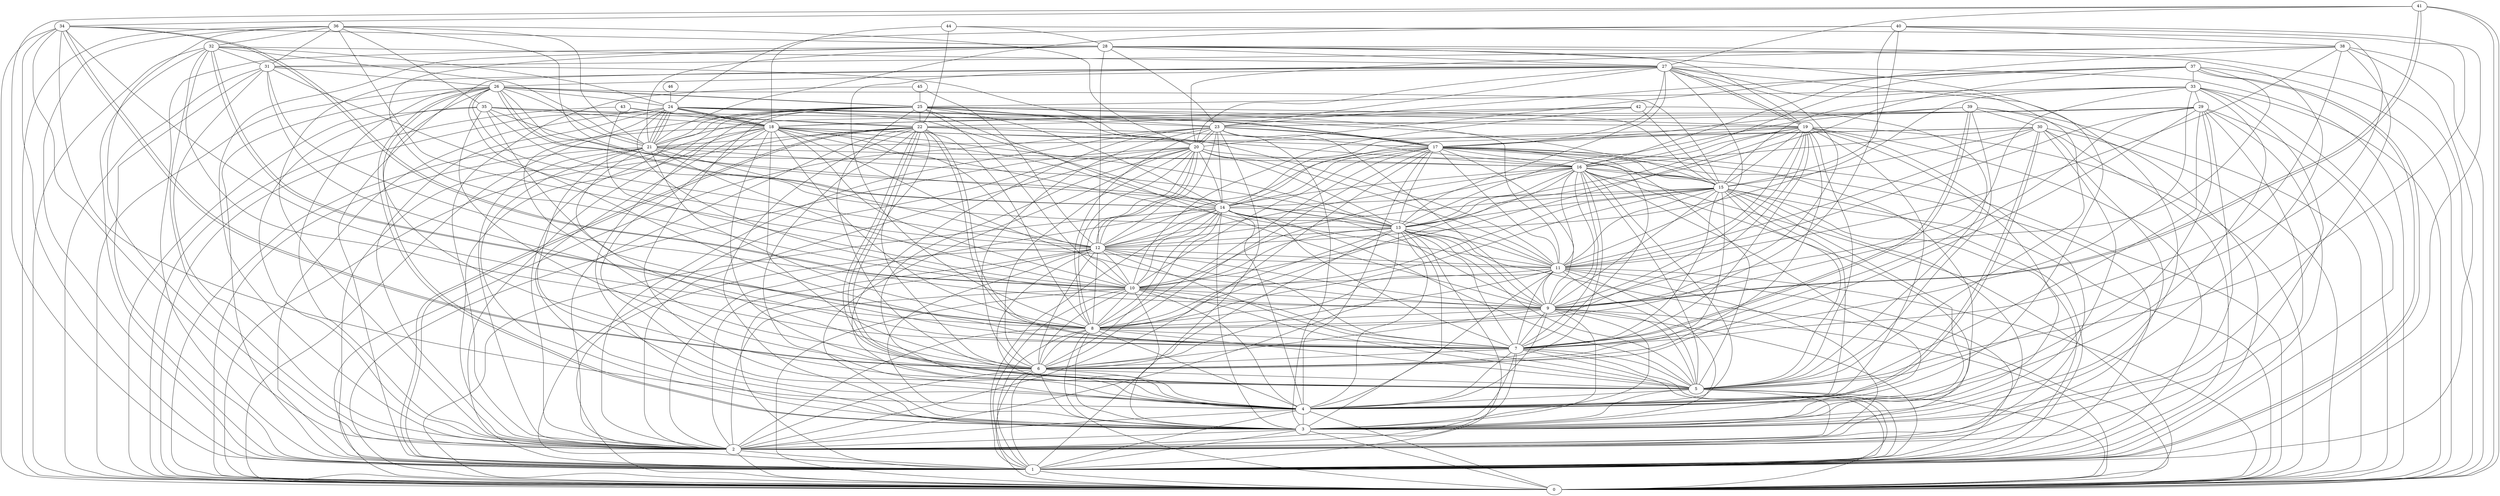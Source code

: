 graph G {
0;
1;
2;
3;
4;
5;
6;
7;
8;
9;
10;
11;
12;
13;
14;
15;
16;
17;
18;
19;
20;
21;
22;
23;
24;
25;
26;
27;
28;
29;
30;
31;
32;
33;
34;
35;
36;
37;
38;
39;
40;
41;
42;
43;
44;
45;
46;
46--24 ;
45--25 ;
45--2 ;
45--12 ;
44--18 ;
44--22 ;
44--5 ;
44--28 ;
43--0 ;
43--18 ;
43--22 ;
43--10 ;
42--22 ;
42--15 ;
42--18 ;
42--5 ;
42--10 ;
41--0 ;
41--34 ;
41--9 ;
41--0 ;
41--9 ;
41--27 ;
41--1 ;
40--38 ;
40--15 ;
40--24 ;
40--8 ;
40--21 ;
40--1 ;
40--5 ;
39--7 ;
39--5 ;
39--7 ;
39--30 ;
39--13 ;
39--17 ;
39--1 ;
39--0 ;
38--16 ;
38--20 ;
38--7 ;
38--3 ;
38--11 ;
38--31 ;
38--1 ;
38--0 ;
37--1 ;
37--23 ;
37--33 ;
37--1 ;
37--16 ;
37--20 ;
37--9 ;
37--13 ;
37--0 ;
36--35 ;
36--31 ;
36--11 ;
36--20 ;
36--21 ;
36--13 ;
36--0 ;
36--1 ;
36--32 ;
36--2 ;
35--22 ;
35--6 ;
35--7 ;
35--18 ;
35--0 ;
35--15 ;
35--19 ;
35--13 ;
35--2 ;
34--28 ;
34--4 ;
34--1 ;
34--10 ;
34--8 ;
34--2 ;
34--6 ;
34--10 ;
34--6 ;
34--0 ;
33--9 ;
33--7 ;
33--12 ;
33--4 ;
33--2 ;
33--15 ;
33--0 ;
33--25 ;
33--29 ;
33--1 ;
32--21 ;
32--31 ;
32--8 ;
32--24 ;
32--2 ;
32--7 ;
32--8 ;
32--27 ;
32--1 ;
32--0 ;
31--26 ;
31--7 ;
31--0 ;
31--20 ;
31--9 ;
31--12 ;
31--2 ;
31--1 ;
30--21 ;
30--14 ;
30--15 ;
30--11 ;
30--4 ;
30--16 ;
30--4 ;
30--0 ;
30--2 ;
30--1 ;
30--3 ;
29--23 ;
29--4 ;
29--7 ;
29--18 ;
29--3 ;
29--21 ;
29--6 ;
29--5 ;
29--11 ;
29--1 ;
29--2 ;
29--0 ;
28--21 ;
28--23 ;
28--4 ;
28--27 ;
28--3 ;
28--19 ;
28--12 ;
28--10 ;
28--0 ;
28--2 ;
28--1 ;
27--13 ;
27--17 ;
27--23 ;
27--26 ;
27--11 ;
27--9 ;
27--19 ;
27--19 ;
27--8 ;
27--0 ;
27--20 ;
27--5 ;
27--1 ;
27--2 ;
27--3 ;
26--15 ;
26--14 ;
26--13 ;
26--3 ;
26--24 ;
26--1 ;
26--7 ;
26--25 ;
26--5 ;
26--25 ;
26--21 ;
26--3 ;
26--14 ;
26--12 ;
26--2 ;
26--0 ;
25--10 ;
25--3 ;
25--14 ;
25--23 ;
25--21 ;
25--22 ;
25--19 ;
25--2 ;
25--9 ;
25--15 ;
25--4 ;
25--0 ;
25--11 ;
25--20 ;
25--1 ;
25--6 ;
24--0 ;
24--14 ;
24--17 ;
24--23 ;
24--21 ;
24--17 ;
24--18 ;
24--2 ;
24--18 ;
24--15 ;
24--9 ;
24--18 ;
24--21 ;
24--21 ;
24--1 ;
24--6 ;
23--14 ;
23--20 ;
23--20 ;
23--17 ;
23--12 ;
23--9 ;
23--17 ;
23--0 ;
23--3 ;
23--8 ;
23--6 ;
23--2 ;
23--4 ;
23--1 ;
22--11 ;
22--5 ;
22--7 ;
22--5 ;
22--6 ;
22--7 ;
22--0 ;
22--5 ;
22--1 ;
22--3 ;
22--1 ;
22--21 ;
22--4 ;
22--16 ;
22--2 ;
22--8 ;
21--13 ;
21--4 ;
21--2 ;
21--16 ;
21--12 ;
21--10 ;
21--0 ;
21--3 ;
21--6 ;
21--8 ;
20--8 ;
20--12 ;
20--11 ;
20--12 ;
20--1 ;
20--3 ;
20--16 ;
20--4 ;
20--14 ;
20--6 ;
20--13 ;
20--2 ;
20--10 ;
20--0 ;
19--7 ;
19--16 ;
19--11 ;
19--1 ;
19--15 ;
19--14 ;
19--3 ;
19--10 ;
19--2 ;
19--6 ;
19--8 ;
19--17 ;
19--5 ;
19--0 ;
19--9 ;
19--4 ;
19--13 ;
18--12 ;
18--16 ;
18--6 ;
18--5 ;
18--8 ;
18--1 ;
18--17 ;
18--10 ;
18--11 ;
18--3 ;
18--0 ;
18--14 ;
18--4 ;
18--2 ;
18--13 ;
18--9 ;
17--5 ;
17--10 ;
17--2 ;
17--7 ;
17--16 ;
17--13 ;
17--9 ;
17--0 ;
17--1 ;
17--14 ;
17--12 ;
17--8 ;
17--6 ;
17--11 ;
17--15 ;
17--4 ;
17--3 ;
16--8 ;
16--14 ;
16--10 ;
16--0 ;
16--6 ;
16--1 ;
16--4 ;
16--12 ;
16--13 ;
16--5 ;
16--2 ;
16--9 ;
16--3 ;
16--7 ;
16--11 ;
16--15 ;
15--10 ;
15--2 ;
15--4 ;
15--13 ;
15--5 ;
15--1 ;
15--6 ;
15--11 ;
15--7 ;
15--3 ;
15--0 ;
15--12 ;
15--8 ;
15--9 ;
15--14 ;
14--4 ;
14--5 ;
14--6 ;
14--12 ;
14--13 ;
14--8 ;
14--10 ;
14--11 ;
14--1 ;
14--9 ;
14--7 ;
14--3 ;
14--2 ;
14--0 ;
13--2 ;
13--8 ;
13--4 ;
13--1 ;
13--12 ;
13--10 ;
13--11 ;
13--5 ;
13--7 ;
13--0 ;
13--9 ;
13--6 ;
13--3 ;
12--2 ;
12--5 ;
12--6 ;
12--7 ;
12--9 ;
12--4 ;
12--8 ;
12--10 ;
12--1 ;
12--3 ;
12--0 ;
12--11 ;
11--9 ;
11--6 ;
11--3 ;
11--1 ;
11--5 ;
11--7 ;
11--4 ;
11--10 ;
11--2 ;
11--0 ;
11--8 ;
10--9 ;
10--0 ;
10--6 ;
10--3 ;
10--5 ;
10--1 ;
10--4 ;
10--2 ;
10--7 ;
10--8 ;
9--8 ;
9--5 ;
9--6 ;
9--3 ;
9--0 ;
9--7 ;
9--2 ;
9--1 ;
9--4 ;
8--4 ;
8--6 ;
8--5 ;
8--2 ;
8--0 ;
8--1 ;
8--3 ;
8--7 ;
7--5 ;
7--1 ;
7--0 ;
7--6 ;
7--2 ;
7--3 ;
7--4 ;
6--3 ;
6--1 ;
6--0 ;
6--2 ;
6--5 ;
6--4 ;
5--0 ;
5--1 ;
5--4 ;
5--3 ;
5--2 ;
4--1 ;
4--2 ;
4--3 ;
4--0 ;
3--0 ;
3--1 ;
3--2 ;
2--0 ;
2--1 ;
1--0 ;
}
